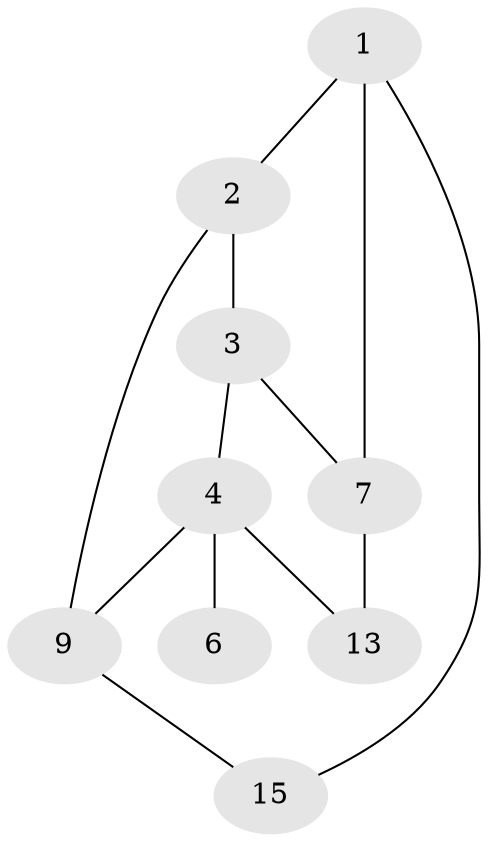 // Generated by graph-tools (version 1.1) at 2025/46/02/15/25 05:46:28]
// undirected, 9 vertices, 12 edges
graph export_dot {
graph [start="1"]
  node [color=gray90,style=filled];
  1 [super="+8+20"];
  2 [super="+5"];
  3 [super="+20"];
  4;
  6 [super="+12+18"];
  7;
  9 [super="+10"];
  13 [super="+14"];
  15 [super="+11"];
  1 -- 2;
  1 -- 7;
  1 -- 15;
  2 -- 3;
  2 -- 9;
  3 -- 4;
  3 -- 7;
  4 -- 6;
  4 -- 13;
  4 -- 9;
  7 -- 13;
  9 -- 15;
}
